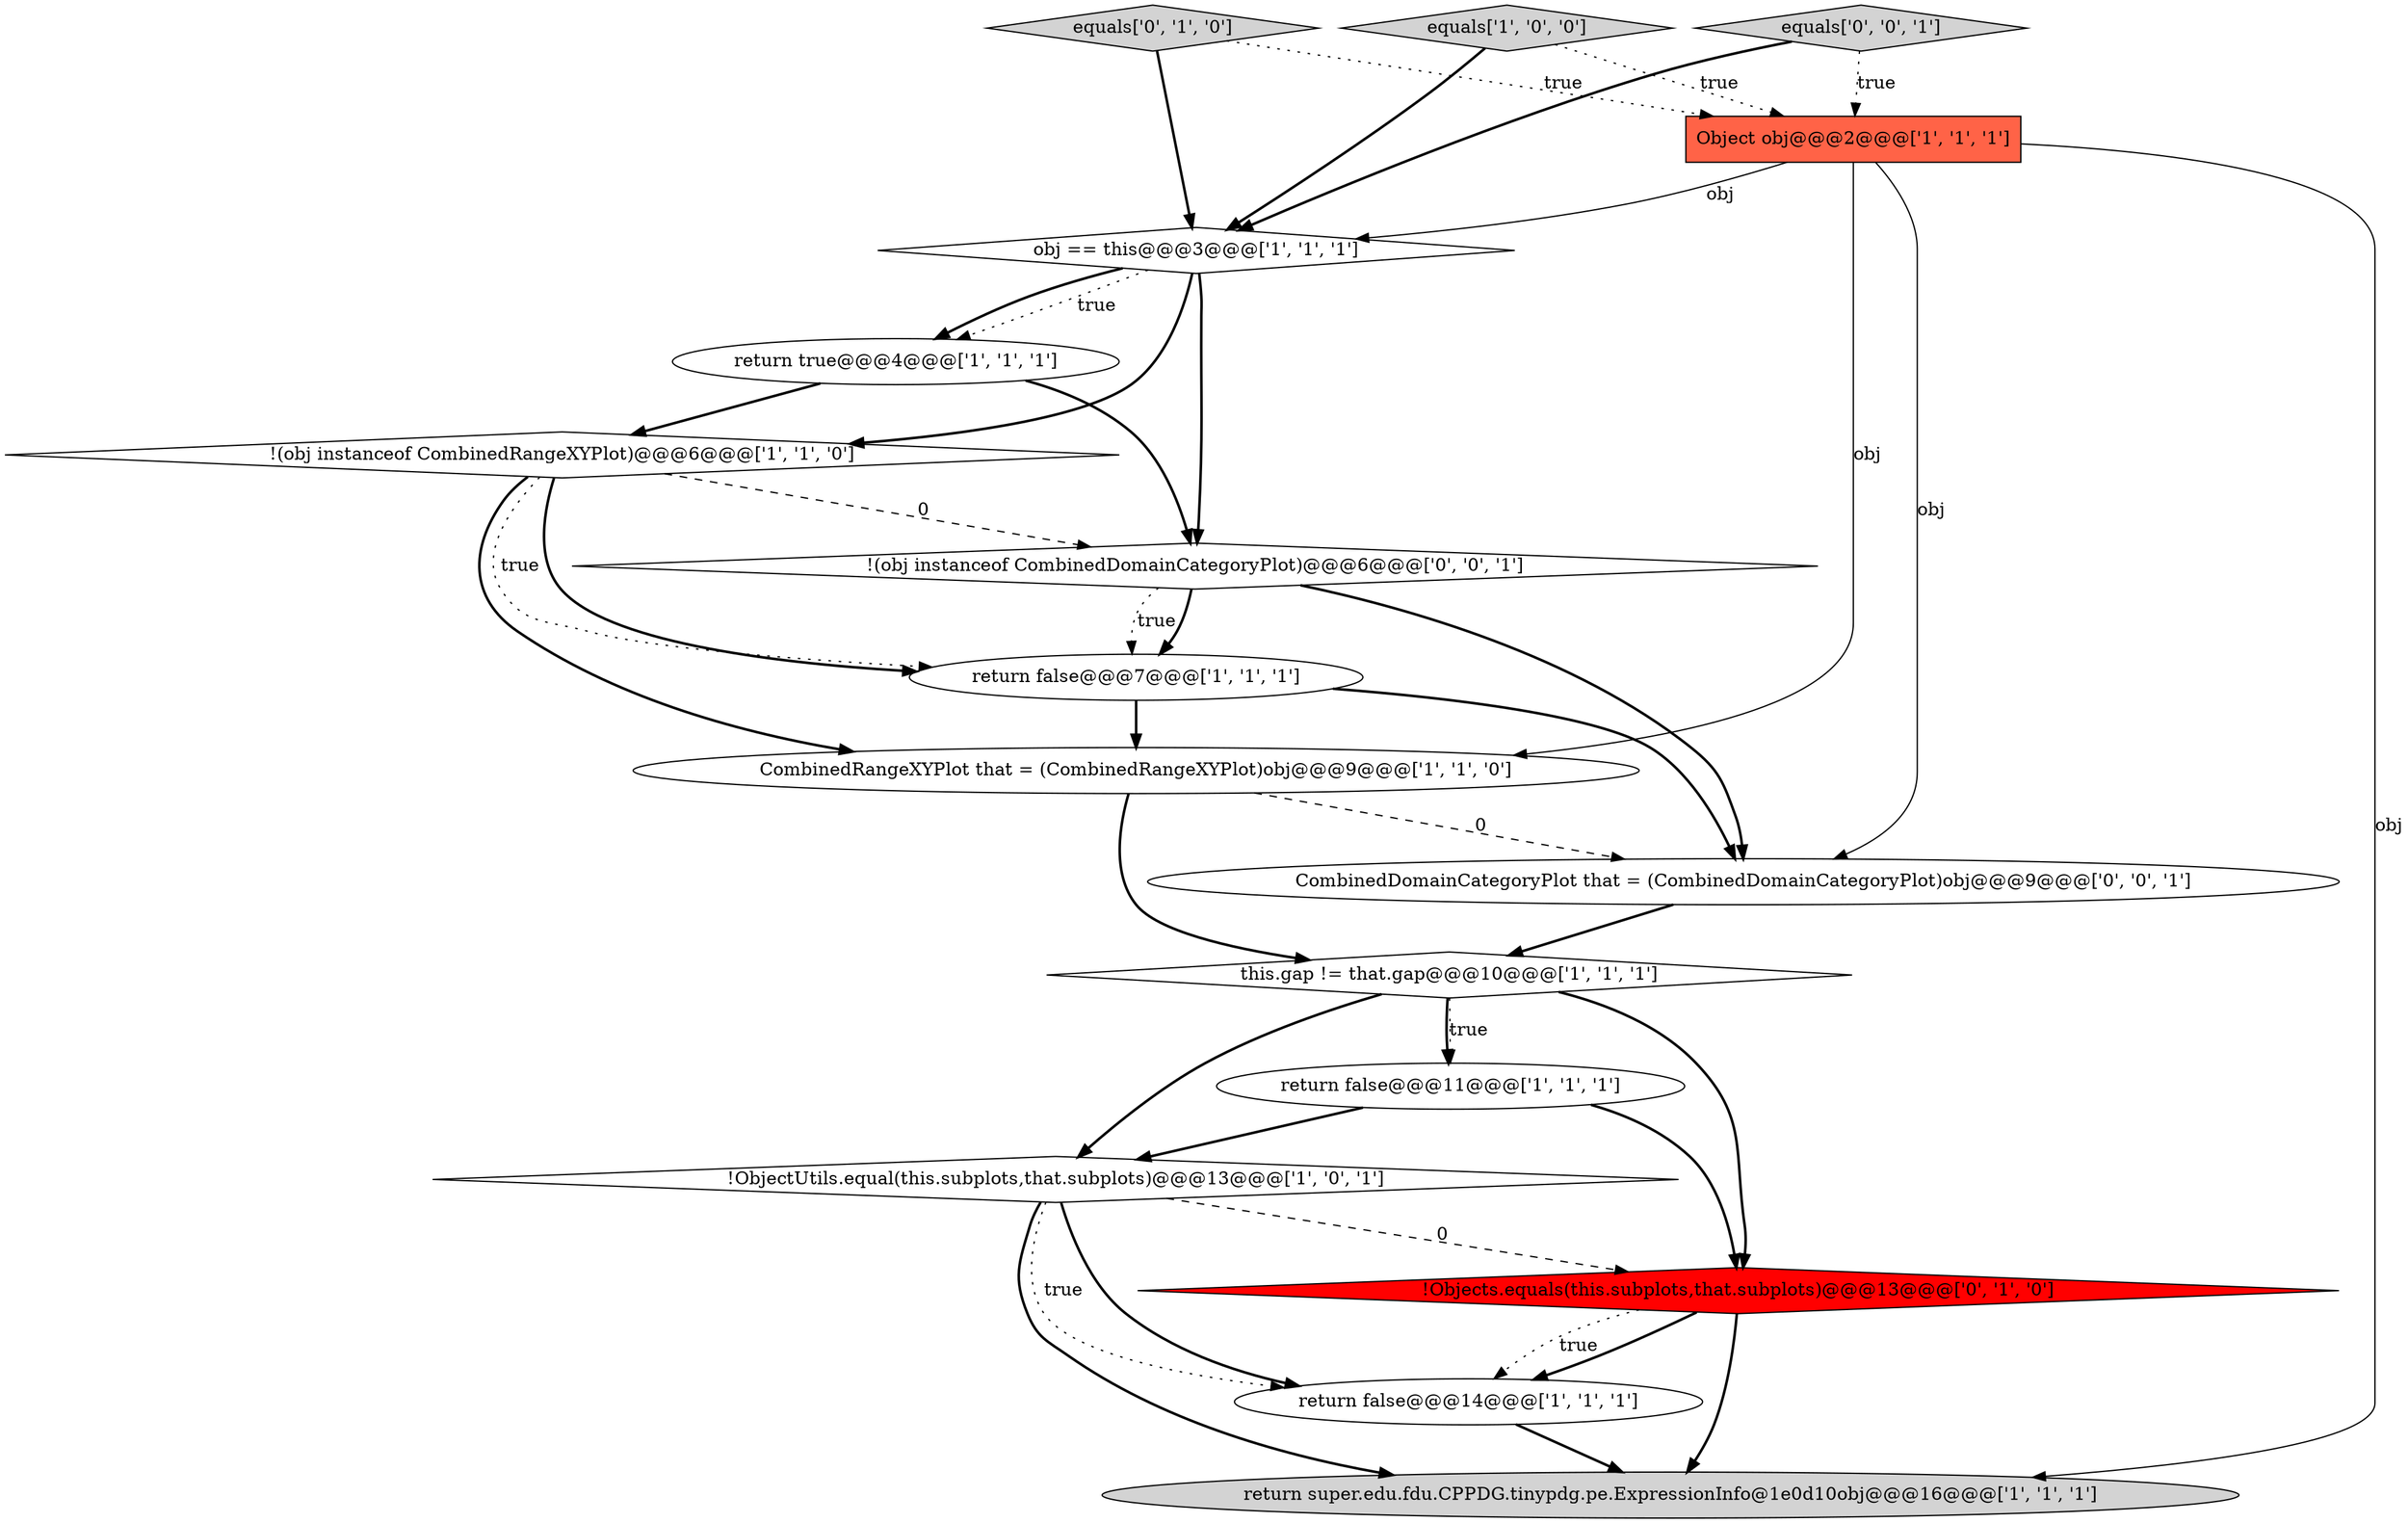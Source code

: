 digraph {
2 [style = filled, label = "!(obj instanceof CombinedRangeXYPlot)@@@6@@@['1', '1', '0']", fillcolor = white, shape = diamond image = "AAA0AAABBB1BBB"];
14 [style = filled, label = "equals['0', '0', '1']", fillcolor = lightgray, shape = diamond image = "AAA0AAABBB3BBB"];
12 [style = filled, label = "!Objects.equals(this.subplots,that.subplots)@@@13@@@['0', '1', '0']", fillcolor = red, shape = diamond image = "AAA1AAABBB2BBB"];
8 [style = filled, label = "return false@@@14@@@['1', '1', '1']", fillcolor = white, shape = ellipse image = "AAA0AAABBB1BBB"];
10 [style = filled, label = "CombinedRangeXYPlot that = (CombinedRangeXYPlot)obj@@@9@@@['1', '1', '0']", fillcolor = white, shape = ellipse image = "AAA0AAABBB1BBB"];
15 [style = filled, label = "CombinedDomainCategoryPlot that = (CombinedDomainCategoryPlot)obj@@@9@@@['0', '0', '1']", fillcolor = white, shape = ellipse image = "AAA0AAABBB3BBB"];
5 [style = filled, label = "return super.edu.fdu.CPPDG.tinypdg.pe.ExpressionInfo@1e0d10obj@@@16@@@['1', '1', '1']", fillcolor = lightgray, shape = ellipse image = "AAA0AAABBB1BBB"];
11 [style = filled, label = "equals['1', '0', '0']", fillcolor = lightgray, shape = diamond image = "AAA0AAABBB1BBB"];
16 [style = filled, label = "!(obj instanceof CombinedDomainCategoryPlot)@@@6@@@['0', '0', '1']", fillcolor = white, shape = diamond image = "AAA0AAABBB3BBB"];
1 [style = filled, label = "return true@@@4@@@['1', '1', '1']", fillcolor = white, shape = ellipse image = "AAA0AAABBB1BBB"];
3 [style = filled, label = "!ObjectUtils.equal(this.subplots,that.subplots)@@@13@@@['1', '0', '1']", fillcolor = white, shape = diamond image = "AAA0AAABBB1BBB"];
6 [style = filled, label = "this.gap != that.gap@@@10@@@['1', '1', '1']", fillcolor = white, shape = diamond image = "AAA0AAABBB1BBB"];
7 [style = filled, label = "return false@@@11@@@['1', '1', '1']", fillcolor = white, shape = ellipse image = "AAA0AAABBB1BBB"];
9 [style = filled, label = "Object obj@@@2@@@['1', '1', '1']", fillcolor = tomato, shape = box image = "AAA0AAABBB1BBB"];
4 [style = filled, label = "return false@@@7@@@['1', '1', '1']", fillcolor = white, shape = ellipse image = "AAA0AAABBB1BBB"];
0 [style = filled, label = "obj == this@@@3@@@['1', '1', '1']", fillcolor = white, shape = diamond image = "AAA0AAABBB1BBB"];
13 [style = filled, label = "equals['0', '1', '0']", fillcolor = lightgray, shape = diamond image = "AAA0AAABBB2BBB"];
10->15 [style = dashed, label="0"];
4->10 [style = bold, label=""];
6->3 [style = bold, label=""];
16->15 [style = bold, label=""];
0->16 [style = bold, label=""];
9->5 [style = solid, label="obj"];
9->10 [style = solid, label="obj"];
12->5 [style = bold, label=""];
7->12 [style = bold, label=""];
12->8 [style = dotted, label="true"];
0->2 [style = bold, label=""];
4->15 [style = bold, label=""];
11->9 [style = dotted, label="true"];
15->6 [style = bold, label=""];
9->0 [style = solid, label="obj"];
16->4 [style = dotted, label="true"];
2->10 [style = bold, label=""];
2->4 [style = bold, label=""];
10->6 [style = bold, label=""];
7->3 [style = bold, label=""];
9->15 [style = solid, label="obj"];
3->5 [style = bold, label=""];
11->0 [style = bold, label=""];
3->12 [style = dashed, label="0"];
8->5 [style = bold, label=""];
14->0 [style = bold, label=""];
1->16 [style = bold, label=""];
12->8 [style = bold, label=""];
0->1 [style = bold, label=""];
3->8 [style = bold, label=""];
2->16 [style = dashed, label="0"];
2->4 [style = dotted, label="true"];
6->7 [style = dotted, label="true"];
13->0 [style = bold, label=""];
1->2 [style = bold, label=""];
14->9 [style = dotted, label="true"];
16->4 [style = bold, label=""];
6->7 [style = bold, label=""];
3->8 [style = dotted, label="true"];
6->12 [style = bold, label=""];
0->1 [style = dotted, label="true"];
13->9 [style = dotted, label="true"];
}
